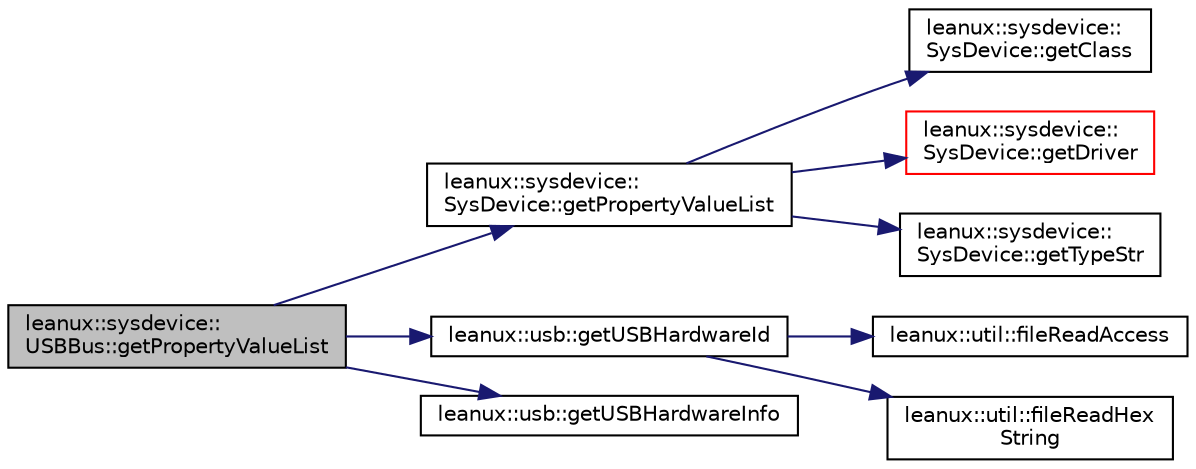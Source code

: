 digraph "leanux::sysdevice::USBBus::getPropertyValueList"
{
 // LATEX_PDF_SIZE
  bgcolor="transparent";
  edge [fontname="Helvetica",fontsize="10",labelfontname="Helvetica",labelfontsize="10"];
  node [fontname="Helvetica",fontsize="10",shape=record];
  rankdir="LR";
  Node1 [label="leanux::sysdevice::\lUSBBus::getPropertyValueList",height=0.2,width=0.4,color="black", fillcolor="grey75", style="filled", fontcolor="black",tooltip=" "];
  Node1 -> Node2 [color="midnightblue",fontsize="10",style="solid",fontname="Helvetica"];
  Node2 [label="leanux::sysdevice::\lSysDevice::getPropertyValueList",height=0.2,width=0.4,color="black",URL="$classleanux_1_1sysdevice_1_1SysDevice.html#ae45d4c50b05a48b480911a1aaeaeacc1",tooltip=" "];
  Node2 -> Node3 [color="midnightblue",fontsize="10",style="solid",fontname="Helvetica"];
  Node3 [label="leanux::sysdevice::\lSysDevice::getClass",height=0.2,width=0.4,color="black",URL="$classleanux_1_1sysdevice_1_1SysDevice.html#af93bf56dfb812cdfa443dcfaffcbbb25",tooltip="Get the device class for this device."];
  Node2 -> Node4 [color="midnightblue",fontsize="10",style="solid",fontname="Helvetica"];
  Node4 [label="leanux::sysdevice::\lSysDevice::getDriver",height=0.2,width=0.4,color="red",URL="$classleanux_1_1sysdevice_1_1SysDevice.html#af7a1af7a4b7729e150cceed395e4425b",tooltip="Get the driver for this device."];
  Node2 -> Node7 [color="midnightblue",fontsize="10",style="solid",fontname="Helvetica"];
  Node7 [label="leanux::sysdevice::\lSysDevice::getTypeStr",height=0.2,width=0.4,color="black",URL="$classleanux_1_1sysdevice_1_1SysDevice.html#a899968c4a70ecad67694f6850cf730fd",tooltip="Get a string representation for the SysDeviceType."];
  Node1 -> Node8 [color="midnightblue",fontsize="10",style="solid",fontname="Helvetica"];
  Node8 [label="leanux::usb::getUSBHardwareId",height=0.2,width=0.4,color="black",URL="$namespaceleanux_1_1usb.html#a40b22561354d4885b6abe9a59f952904",tooltip="Get the USBHardwareId from an USBDevicePath."];
  Node8 -> Node9 [color="midnightblue",fontsize="10",style="solid",fontname="Helvetica"];
  Node9 [label="leanux::util::fileReadAccess",height=0.2,width=0.4,color="black",URL="$namespaceleanux_1_1util.html#a6421ca2c46c56eebe1a486c6a498ce7d",tooltip="Test if a file exists and can be read."];
  Node8 -> Node10 [color="midnightblue",fontsize="10",style="solid",fontname="Helvetica"];
  Node10 [label="leanux::util::fileReadHex\lString",height=0.2,width=0.4,color="black",URL="$namespaceleanux_1_1util.html#a7efa8c5cecc9bb8beada58ee60fa71c4",tooltip="read the first data in the file as a hexadecimal string representation of a signed long."];
  Node1 -> Node11 [color="midnightblue",fontsize="10",style="solid",fontname="Helvetica"];
  Node11 [label="leanux::usb::getUSBHardwareInfo",height=0.2,width=0.4,color="black",URL="$namespaceleanux_1_1usb.html#a72944e4549fc2c4adf4d01c2d467bb6a",tooltip="Translate an USBHardwareId into an USBHardwareInfo by using the system (/usr/share) usb...."];
}
